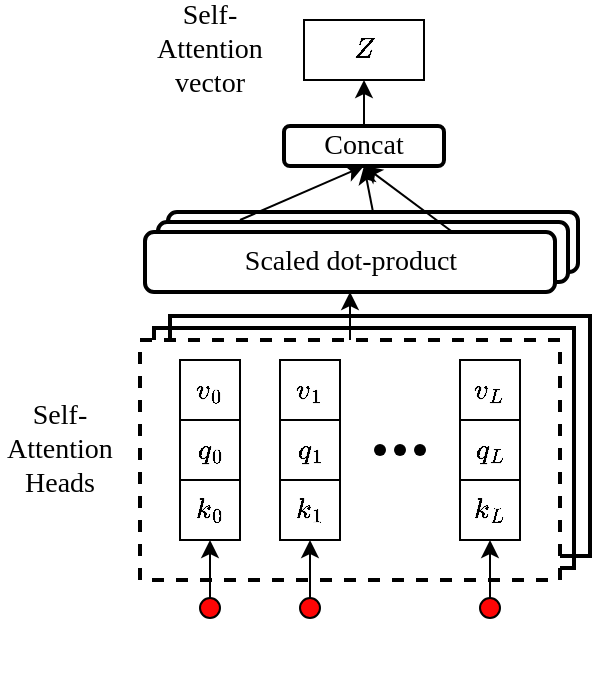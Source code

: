 <mxfile version="16.1.0" type="github">
  <diagram id="1RFPZSgYPdv8vxJ3tSGE" name="Page-1">
    <mxGraphModel dx="1522" dy="1044" grid="1" gridSize="10" guides="1" tooltips="1" connect="1" arrows="1" fold="1" page="1" pageScale="1" pageWidth="850" pageHeight="1100" math="1" shadow="0">
      <root>
        <mxCell id="0" />
        <mxCell id="1" parent="0" />
        <mxCell id="Ks4agTKRWIQxYl3Itglz-46" value="Scaled dot-product" style="rounded=1;whiteSpace=wrap;html=1;strokeWidth=2;fillColor=default;fontFamily=Times New Roman;fontSize=14;" vertex="1" parent="1">
          <mxGeometry x="134" y="336" width="205" height="30" as="geometry" />
        </mxCell>
        <mxCell id="Ks4agTKRWIQxYl3Itglz-45" value="Scaled dot-product" style="rounded=1;whiteSpace=wrap;html=1;strokeWidth=2;fillColor=default;fontFamily=Times New Roman;fontSize=14;" vertex="1" parent="1">
          <mxGeometry x="129" y="341" width="205" height="30" as="geometry" />
        </mxCell>
        <mxCell id="Ks4agTKRWIQxYl3Itglz-43" value="" style="rounded=0;whiteSpace=wrap;html=1;strokeWidth=2;fillColor=none;fontFamily=Times New Roman;fontSize=14;" vertex="1" parent="1">
          <mxGeometry x="135" y="388" width="210" height="120" as="geometry" />
        </mxCell>
        <mxCell id="Ks4agTKRWIQxYl3Itglz-41" value="" style="rounded=0;whiteSpace=wrap;html=1;strokeWidth=2;fillColor=none;fontFamily=Times New Roman;fontSize=14;" vertex="1" parent="1">
          <mxGeometry x="127" y="394" width="210" height="120" as="geometry" />
        </mxCell>
        <mxCell id="Ks4agTKRWIQxYl3Itglz-48" style="edgeStyle=orthogonalEdgeStyle;rounded=0;orthogonalLoop=1;jettySize=auto;html=1;exitX=0.5;exitY=0;exitDx=0;exitDy=0;entryX=0.5;entryY=1;entryDx=0;entryDy=0;fontFamily=Times New Roman;fontSize=14;" edge="1" parent="1" source="Ks4agTKRWIQxYl3Itglz-40" target="Ks4agTKRWIQxYl3Itglz-44">
          <mxGeometry relative="1" as="geometry" />
        </mxCell>
        <mxCell id="Ks4agTKRWIQxYl3Itglz-40" value="" style="rounded=0;whiteSpace=wrap;html=1;dashed=1;strokeWidth=2;fillColor=default;fontFamily=Times New Roman;fontSize=14;" vertex="1" parent="1">
          <mxGeometry x="120" y="400" width="210" height="120" as="geometry" />
        </mxCell>
        <mxCell id="Ks4agTKRWIQxYl3Itglz-34" value="" style="shape=waypoint;sketch=0;size=6;pointerEvents=1;points=[];fillColor=#000000;resizable=0;rotatable=0;perimeter=centerPerimeter;snapToPoint=1;fontFamily=Times New Roman;fontSize=14;" vertex="1" parent="1">
          <mxGeometry x="230" y="435" width="40" height="40" as="geometry" />
        </mxCell>
        <mxCell id="Ks4agTKRWIQxYl3Itglz-35" value="" style="shape=waypoint;sketch=0;size=6;pointerEvents=1;points=[];fillColor=#000000;resizable=0;rotatable=0;perimeter=centerPerimeter;snapToPoint=1;fontFamily=Times New Roman;fontSize=14;" vertex="1" parent="1">
          <mxGeometry x="240" y="435" width="40" height="40" as="geometry" />
        </mxCell>
        <mxCell id="Ks4agTKRWIQxYl3Itglz-36" style="edgeStyle=orthogonalEdgeStyle;rounded=0;orthogonalLoop=1;jettySize=auto;html=1;exitX=0.5;exitY=0;exitDx=0;exitDy=0;entryX=0.5;entryY=1;entryDx=0;entryDy=0;fontFamily=Times New Roman;fontSize=14;" edge="1" parent="1" source="Ks4agTKRWIQxYl3Itglz-1" target="Ks4agTKRWIQxYl3Itglz-11">
          <mxGeometry relative="1" as="geometry" />
        </mxCell>
        <mxCell id="Ks4agTKRWIQxYl3Itglz-1" value="" style="ellipse;whiteSpace=wrap;html=1;aspect=fixed;fillColor=#FF0505;fontFamily=Times New Roman;fontSize=14;" vertex="1" parent="1">
          <mxGeometry x="150" y="529" width="10" height="10" as="geometry" />
        </mxCell>
        <mxCell id="Ks4agTKRWIQxYl3Itglz-37" style="edgeStyle=orthogonalEdgeStyle;rounded=0;orthogonalLoop=1;jettySize=auto;html=1;exitX=0.5;exitY=0;exitDx=0;exitDy=0;entryX=0.5;entryY=1;entryDx=0;entryDy=0;fontFamily=Times New Roman;fontSize=14;" edge="1" parent="1" source="Ks4agTKRWIQxYl3Itglz-2" target="Ks4agTKRWIQxYl3Itglz-25">
          <mxGeometry relative="1" as="geometry" />
        </mxCell>
        <mxCell id="Ks4agTKRWIQxYl3Itglz-2" value="" style="ellipse;whiteSpace=wrap;html=1;aspect=fixed;fillColor=#FF0505;fontFamily=Times New Roman;fontSize=14;" vertex="1" parent="1">
          <mxGeometry x="200" y="529" width="10" height="10" as="geometry" />
        </mxCell>
        <mxCell id="Ks4agTKRWIQxYl3Itglz-38" style="edgeStyle=orthogonalEdgeStyle;rounded=0;orthogonalLoop=1;jettySize=auto;html=1;exitX=0;exitY=0;exitDx=0;exitDy=0;entryX=0.5;entryY=1;entryDx=0;entryDy=0;fontFamily=Times New Roman;fontSize=14;" edge="1" parent="1" source="Ks4agTKRWIQxYl3Itglz-4" target="Ks4agTKRWIQxYl3Itglz-28">
          <mxGeometry relative="1" as="geometry" />
        </mxCell>
        <mxCell id="Ks4agTKRWIQxYl3Itglz-4" value="" style="ellipse;whiteSpace=wrap;html=1;aspect=fixed;fillColor=#FF0505;fontFamily=Times New Roman;fontSize=14;" vertex="1" parent="1">
          <mxGeometry x="290" y="529" width="10" height="10" as="geometry" />
        </mxCell>
        <mxCell id="Ks4agTKRWIQxYl3Itglz-11" value="$$k_0$$" style="rounded=0;whiteSpace=wrap;html=1;fillColor=#FFFFFF;rotation=0;fontFamily=Times New Roman;fontSize=14;" vertex="1" parent="1">
          <mxGeometry x="140" y="470" width="30" height="30" as="geometry" />
        </mxCell>
        <mxCell id="Ks4agTKRWIQxYl3Itglz-12" value="$$q_0$$" style="rounded=0;whiteSpace=wrap;html=1;fillColor=#FFFFFF;rotation=0;fontFamily=Times New Roman;fontSize=14;" vertex="1" parent="1">
          <mxGeometry x="140" y="440" width="30" height="30" as="geometry" />
        </mxCell>
        <mxCell id="Ks4agTKRWIQxYl3Itglz-13" value="$$v_0$$" style="rounded=0;whiteSpace=wrap;html=1;fillColor=#FFFFFF;rotation=0;fontFamily=Times New Roman;fontSize=14;" vertex="1" parent="1">
          <mxGeometry x="140" y="410" width="30" height="30" as="geometry" />
        </mxCell>
        <mxCell id="Ks4agTKRWIQxYl3Itglz-25" value="$$k_1$$" style="rounded=0;whiteSpace=wrap;html=1;fillColor=#FFFFFF;rotation=0;fontFamily=Times New Roman;fontSize=14;" vertex="1" parent="1">
          <mxGeometry x="190" y="470" width="30" height="30" as="geometry" />
        </mxCell>
        <mxCell id="Ks4agTKRWIQxYl3Itglz-26" value="$$q_1$$" style="rounded=0;whiteSpace=wrap;html=1;fillColor=#FFFFFF;rotation=0;fontFamily=Times New Roman;fontSize=14;" vertex="1" parent="1">
          <mxGeometry x="190" y="440" width="30" height="30" as="geometry" />
        </mxCell>
        <mxCell id="Ks4agTKRWIQxYl3Itglz-27" value="$$v_1$$" style="rounded=0;whiteSpace=wrap;html=1;fillColor=#FFFFFF;rotation=0;fontFamily=Times New Roman;fontSize=14;" vertex="1" parent="1">
          <mxGeometry x="190" y="410" width="30" height="30" as="geometry" />
        </mxCell>
        <mxCell id="Ks4agTKRWIQxYl3Itglz-28" value="$$k_L$$" style="rounded=0;whiteSpace=wrap;html=1;fillColor=#FFFFFF;rotation=0;fontFamily=Times New Roman;fontSize=14;" vertex="1" parent="1">
          <mxGeometry x="280" y="470" width="30" height="30" as="geometry" />
        </mxCell>
        <mxCell id="Ks4agTKRWIQxYl3Itglz-29" value="$$q_L$$" style="rounded=0;whiteSpace=wrap;html=1;fillColor=#FFFFFF;rotation=0;fontFamily=Times New Roman;fontSize=14;" vertex="1" parent="1">
          <mxGeometry x="280" y="440" width="30" height="30" as="geometry" />
        </mxCell>
        <mxCell id="Ks4agTKRWIQxYl3Itglz-30" value="$$v_L$$" style="rounded=0;whiteSpace=wrap;html=1;fillColor=#FFFFFF;rotation=0;fontFamily=Times New Roman;fontSize=14;" vertex="1" parent="1">
          <mxGeometry x="280" y="410" width="30" height="30" as="geometry" />
        </mxCell>
        <mxCell id="Ks4agTKRWIQxYl3Itglz-31" value="" style="ellipse;whiteSpace=wrap;html=1;aspect=fixed;fillColor=#000000;fontFamily=Times New Roman;fontSize=14;" vertex="1" parent="1">
          <mxGeometry x="260" y="570" as="geometry" />
        </mxCell>
        <mxCell id="Ks4agTKRWIQxYl3Itglz-32" value="" style="shape=waypoint;sketch=0;size=6;pointerEvents=1;points=[];fillColor=#000000;resizable=0;rotatable=0;perimeter=centerPerimeter;snapToPoint=1;fontFamily=Times New Roman;fontSize=14;" vertex="1" parent="1">
          <mxGeometry x="220" y="435" width="40" height="40" as="geometry" />
        </mxCell>
        <mxCell id="Ks4agTKRWIQxYl3Itglz-44" value="Scaled dot-product" style="rounded=1;whiteSpace=wrap;html=1;strokeWidth=2;fillColor=default;fontFamily=Times New Roman;fontSize=14;" vertex="1" parent="1">
          <mxGeometry x="122.5" y="346" width="205" height="30" as="geometry" />
        </mxCell>
        <mxCell id="Ks4agTKRWIQxYl3Itglz-55" style="edgeStyle=orthogonalEdgeStyle;rounded=0;orthogonalLoop=1;jettySize=auto;html=1;exitX=0.5;exitY=0;exitDx=0;exitDy=0;fontFamily=Times New Roman;fontSize=14;" edge="1" parent="1" source="Ks4agTKRWIQxYl3Itglz-49" target="Ks4agTKRWIQxYl3Itglz-54">
          <mxGeometry relative="1" as="geometry" />
        </mxCell>
        <mxCell id="Ks4agTKRWIQxYl3Itglz-49" value="Concat" style="rounded=1;whiteSpace=wrap;html=1;strokeWidth=2;fillColor=default;fontFamily=Times New Roman;fontSize=14;" vertex="1" parent="1">
          <mxGeometry x="192" y="293" width="80" height="20" as="geometry" />
        </mxCell>
        <mxCell id="Ks4agTKRWIQxYl3Itglz-51" value="" style="endArrow=classic;html=1;rounded=0;entryX=0.5;entryY=1;entryDx=0;entryDy=0;exitX=0.2;exitY=-0.033;exitDx=0;exitDy=0;exitPerimeter=0;fontFamily=Times New Roman;fontSize=14;" edge="1" parent="1" source="Ks4agTKRWIQxYl3Itglz-45" target="Ks4agTKRWIQxYl3Itglz-49">
          <mxGeometry width="50" height="50" relative="1" as="geometry">
            <mxPoint x="400" y="590" as="sourcePoint" />
            <mxPoint x="450" y="540" as="targetPoint" />
          </mxGeometry>
        </mxCell>
        <mxCell id="Ks4agTKRWIQxYl3Itglz-52" value="" style="endArrow=classic;html=1;rounded=0;entryX=0.5;entryY=1;entryDx=0;entryDy=0;exitX=0.5;exitY=0;exitDx=0;exitDy=0;fontFamily=Times New Roman;fontSize=14;" edge="1" parent="1" source="Ks4agTKRWIQxYl3Itglz-46" target="Ks4agTKRWIQxYl3Itglz-49">
          <mxGeometry width="50" height="50" relative="1" as="geometry">
            <mxPoint x="195.25" y="346" as="sourcePoint" />
            <mxPoint x="242" y="310" as="targetPoint" />
          </mxGeometry>
        </mxCell>
        <mxCell id="Ks4agTKRWIQxYl3Itglz-53" value="" style="endArrow=classic;html=1;rounded=0;entryX=0.5;entryY=1;entryDx=0;entryDy=0;exitX=0.75;exitY=0;exitDx=0;exitDy=0;fontFamily=Times New Roman;fontSize=14;" edge="1" parent="1" source="Ks4agTKRWIQxYl3Itglz-44" target="Ks4agTKRWIQxYl3Itglz-49">
          <mxGeometry width="50" height="50" relative="1" as="geometry">
            <mxPoint x="246.5" y="346" as="sourcePoint" />
            <mxPoint x="242" y="310" as="targetPoint" />
          </mxGeometry>
        </mxCell>
        <mxCell id="Ks4agTKRWIQxYl3Itglz-54" value="$$Z$$" style="text;html=1;strokeColor=default;fillColor=none;align=center;verticalAlign=middle;whiteSpace=wrap;rounded=0;fontFamily=Times New Roman;fontSize=14;" vertex="1" parent="1">
          <mxGeometry x="202" y="240" width="60" height="30" as="geometry" />
        </mxCell>
        <mxCell id="Ks4agTKRWIQxYl3Itglz-56" value="Self-Attention Heads" style="text;html=1;strokeColor=none;fillColor=none;align=center;verticalAlign=middle;whiteSpace=wrap;rounded=0;fontFamily=Times New Roman;fontSize=14;" vertex="1" parent="1">
          <mxGeometry x="50" y="440" width="60" height="30" as="geometry" />
        </mxCell>
        <mxCell id="Ks4agTKRWIQxYl3Itglz-57" value="Self-Attention vector" style="text;html=1;strokeColor=none;fillColor=none;align=center;verticalAlign=middle;whiteSpace=wrap;rounded=0;fontFamily=Times New Roman;fontSize=14;" vertex="1" parent="1">
          <mxGeometry x="125" y="240" width="60" height="30" as="geometry" />
        </mxCell>
      </root>
    </mxGraphModel>
  </diagram>
</mxfile>
